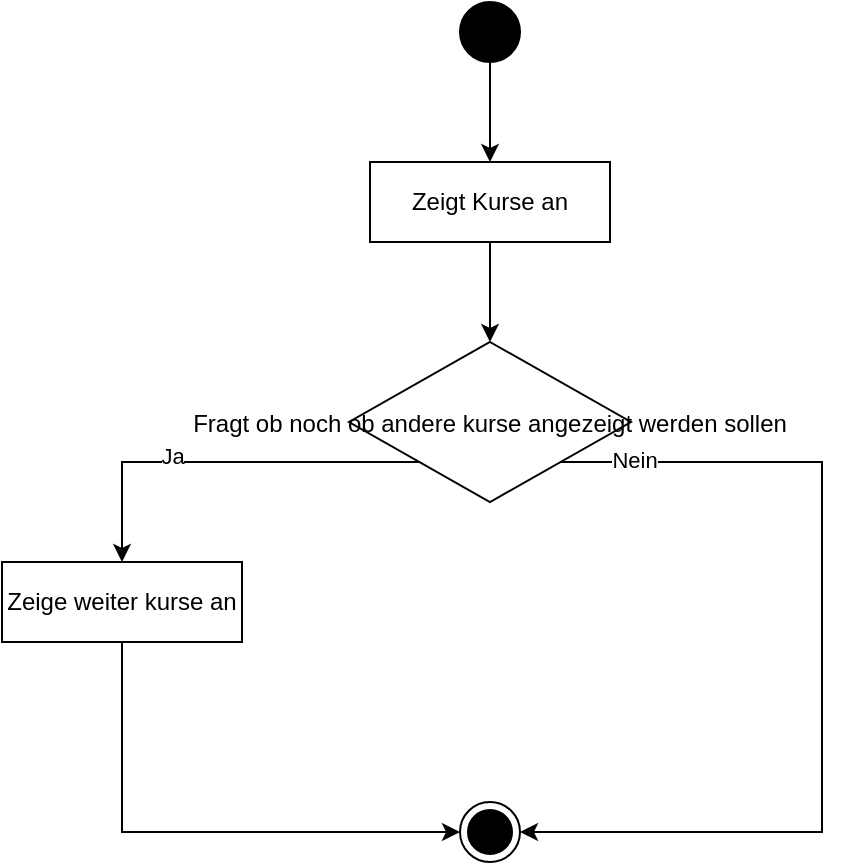<mxfile version="27.2.0">
  <diagram name="Seite-1" id="m5eFc901ipslOkic6CTw">
    <mxGraphModel dx="1065" dy="676" grid="1" gridSize="10" guides="1" tooltips="1" connect="1" arrows="1" fold="1" page="1" pageScale="1" pageWidth="827" pageHeight="1169" math="0" shadow="0">
      <root>
        <mxCell id="0" />
        <mxCell id="1" parent="0" />
        <mxCell id="Lash3pSAR_whT-kJBvP--5" style="edgeStyle=orthogonalEdgeStyle;rounded=0;orthogonalLoop=1;jettySize=auto;html=1;exitX=0.5;exitY=1;exitDx=0;exitDy=0;entryX=0.5;entryY=0;entryDx=0;entryDy=0;" edge="1" parent="1" source="Lash3pSAR_whT-kJBvP--1" target="Lash3pSAR_whT-kJBvP--3">
          <mxGeometry relative="1" as="geometry" />
        </mxCell>
        <mxCell id="Lash3pSAR_whT-kJBvP--1" value="" style="ellipse;fillColor=strokeColor;html=1;" vertex="1" parent="1">
          <mxGeometry x="399" y="110" width="30" height="30" as="geometry" />
        </mxCell>
        <mxCell id="Lash3pSAR_whT-kJBvP--2" value="" style="ellipse;html=1;shape=endState;fillColor=strokeColor;" vertex="1" parent="1">
          <mxGeometry x="399" y="510" width="30" height="30" as="geometry" />
        </mxCell>
        <mxCell id="Lash3pSAR_whT-kJBvP--9" style="edgeStyle=orthogonalEdgeStyle;rounded=0;orthogonalLoop=1;jettySize=auto;html=1;" edge="1" parent="1" source="Lash3pSAR_whT-kJBvP--3" target="Lash3pSAR_whT-kJBvP--8">
          <mxGeometry relative="1" as="geometry" />
        </mxCell>
        <mxCell id="Lash3pSAR_whT-kJBvP--3" value="Zeigt Kurse an" style="fontStyle=0;html=1;whiteSpace=wrap;" vertex="1" parent="1">
          <mxGeometry x="354" y="190" width="120" height="40" as="geometry" />
        </mxCell>
        <mxCell id="Lash3pSAR_whT-kJBvP--11" style="edgeStyle=orthogonalEdgeStyle;rounded=0;orthogonalLoop=1;jettySize=auto;html=1;exitX=0;exitY=1;exitDx=0;exitDy=0;entryX=0.5;entryY=0;entryDx=0;entryDy=0;" edge="1" parent="1" source="Lash3pSAR_whT-kJBvP--8" target="Lash3pSAR_whT-kJBvP--10">
          <mxGeometry relative="1" as="geometry" />
        </mxCell>
        <mxCell id="Lash3pSAR_whT-kJBvP--12" value="Ja" style="edgeLabel;html=1;align=center;verticalAlign=middle;resizable=0;points=[];" vertex="1" connectable="0" parent="Lash3pSAR_whT-kJBvP--11">
          <mxGeometry x="0.255" y="-3" relative="1" as="geometry">
            <mxPoint as="offset" />
          </mxGeometry>
        </mxCell>
        <mxCell id="Lash3pSAR_whT-kJBvP--13" style="edgeStyle=orthogonalEdgeStyle;rounded=0;orthogonalLoop=1;jettySize=auto;html=1;exitX=1;exitY=1;exitDx=0;exitDy=0;entryX=1;entryY=0.5;entryDx=0;entryDy=0;" edge="1" parent="1" source="Lash3pSAR_whT-kJBvP--8" target="Lash3pSAR_whT-kJBvP--2">
          <mxGeometry relative="1" as="geometry">
            <Array as="points">
              <mxPoint x="580" y="340" />
              <mxPoint x="580" y="525" />
            </Array>
          </mxGeometry>
        </mxCell>
        <mxCell id="Lash3pSAR_whT-kJBvP--15" value="Nein" style="edgeLabel;html=1;align=center;verticalAlign=middle;resizable=0;points=[];" vertex="1" connectable="0" parent="Lash3pSAR_whT-kJBvP--13">
          <mxGeometry x="-0.843" y="1" relative="1" as="geometry">
            <mxPoint as="offset" />
          </mxGeometry>
        </mxCell>
        <mxCell id="Lash3pSAR_whT-kJBvP--8" value="Fragt ob noch ob andere kurse angezeigt werden sollen" style="rhombus;" vertex="1" parent="1">
          <mxGeometry x="343.5" y="280" width="141" height="80" as="geometry" />
        </mxCell>
        <mxCell id="Lash3pSAR_whT-kJBvP--14" style="edgeStyle=orthogonalEdgeStyle;rounded=0;orthogonalLoop=1;jettySize=auto;html=1;exitX=0.5;exitY=1;exitDx=0;exitDy=0;entryX=0;entryY=0.5;entryDx=0;entryDy=0;" edge="1" parent="1" source="Lash3pSAR_whT-kJBvP--10" target="Lash3pSAR_whT-kJBvP--2">
          <mxGeometry relative="1" as="geometry" />
        </mxCell>
        <mxCell id="Lash3pSAR_whT-kJBvP--10" value="Zeige weiter kurse an" style="fontStyle=0;html=1;whiteSpace=wrap;" vertex="1" parent="1">
          <mxGeometry x="170" y="390" width="120" height="40" as="geometry" />
        </mxCell>
      </root>
    </mxGraphModel>
  </diagram>
</mxfile>
